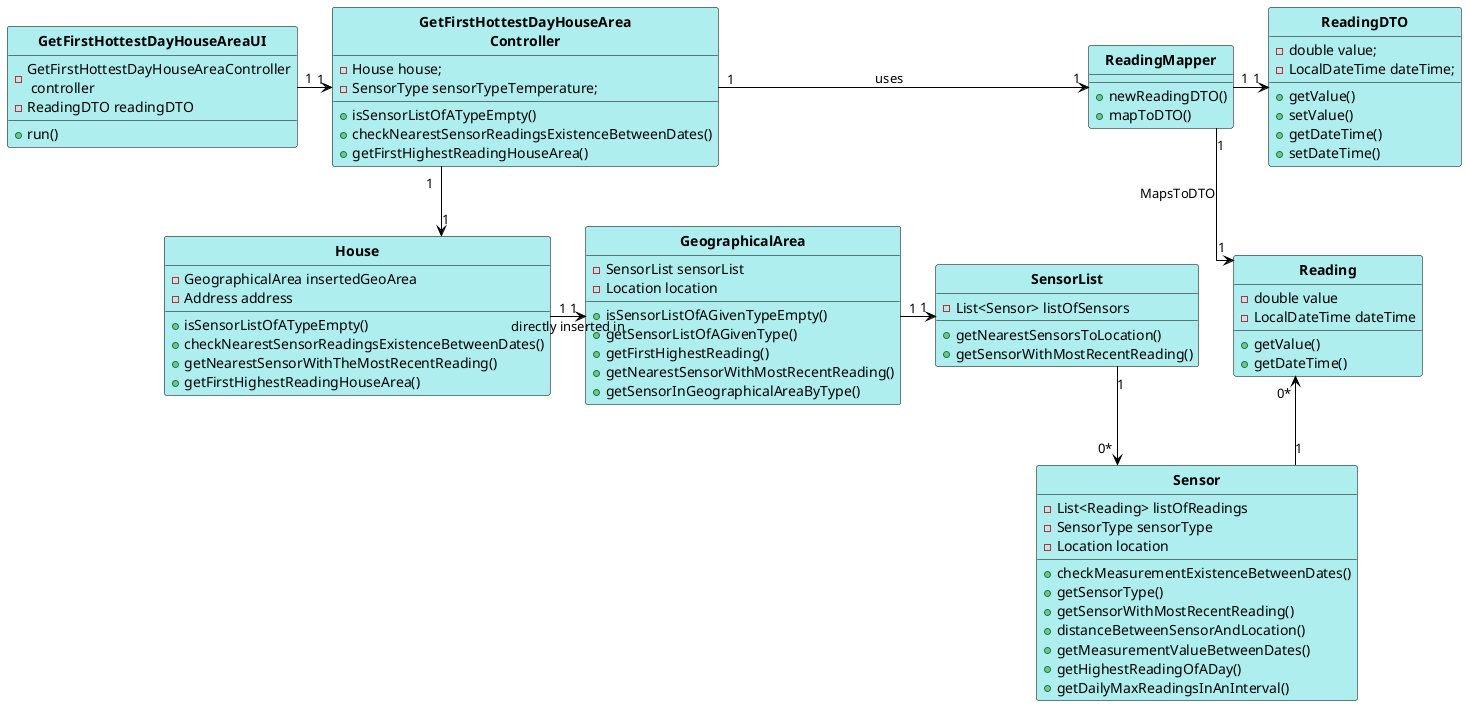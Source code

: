 @startuml
skinparam linetype ortho

skinparam class {
    BackgroundColor PaleTurquoise
    ArrowColor Black
    BorderColor Black
    FontStyle Bold
}

hide circle

GetFirstHottestDayHouseAreaUI "1" -> "1" GetFirstHottestDayHouseArea\nController
GetFirstHottestDayHouseArea\nController "1" --> "1" House
House "1" -> "1" GeographicalArea : directly inserted in
GeographicalArea "1" -> "1" SensorList
SensorList "1" --> "0*" Sensor
Sensor "1" -up-> "0*" Reading
ReadingMapper "1" --> "1" Reading : MapsToDTO
GetFirstHottestDayHouseArea\nController  "1" -> "1" ReadingMapper  : uses
ReadingMapper "1" -right-> "1" ReadingDTO



Class GetFirstHottestDayHouseAreaUI {
-GetFirstHottestDayHouseAreaController\n controller
-ReadingDTO readingDTO
+run()
}

Class GetFirstHottestDayHouseArea\nController {
- House house;
- SensorType sensorTypeTemperature;
+isSensorListOfATypeEmpty()
+checkNearestSensorReadingsExistenceBetweenDates()
+getFirstHighestReadingHouseArea()
}

Class House {
-GeographicalArea insertedGeoArea
-Address address
+isSensorListOfATypeEmpty()
+checkNearestSensorReadingsExistenceBetweenDates()
+getNearestSensorWithTheMostRecentReading()
+getFirstHighestReadingHouseArea()
}

Class GeographicalArea {
-SensorList sensorList
-Location location
+isSensorListOfAGivenTypeEmpty()
+getSensorListOfAGivenType()
+getFirstHighestReading()
+getNearestSensorWithMostRecentReading()
+getSensorInGeographicalAreaByType()
}

Class SensorList {
-List<Sensor> listOfSensors
+getNearestSensorsToLocation()
+getSensorWithMostRecentReading()
}

Class Sensor {
-List<Reading> listOfReadings
-SensorType sensorType
-Location location
+checkMeasurementExistenceBetweenDates()
+getSensorType()
+getSensorWithMostRecentReading()
+distanceBetweenSensorAndLocation()
+getMeasurementValueBetweenDates()
+getHighestReadingOfADay()
+getDailyMaxReadingsInAnInterval()
}

Class Reading {
-double value
-LocalDateTime dateTime
+getValue()
+getDateTime()
}

Class ReadingMapper{
+newReadingDTO()
+mapToDTO()
}

Class ReadingDTO{
-double value;
-LocalDateTime dateTime;
+getValue()
+setValue()
+getDateTime()
+setDateTime()
}

@enduml


